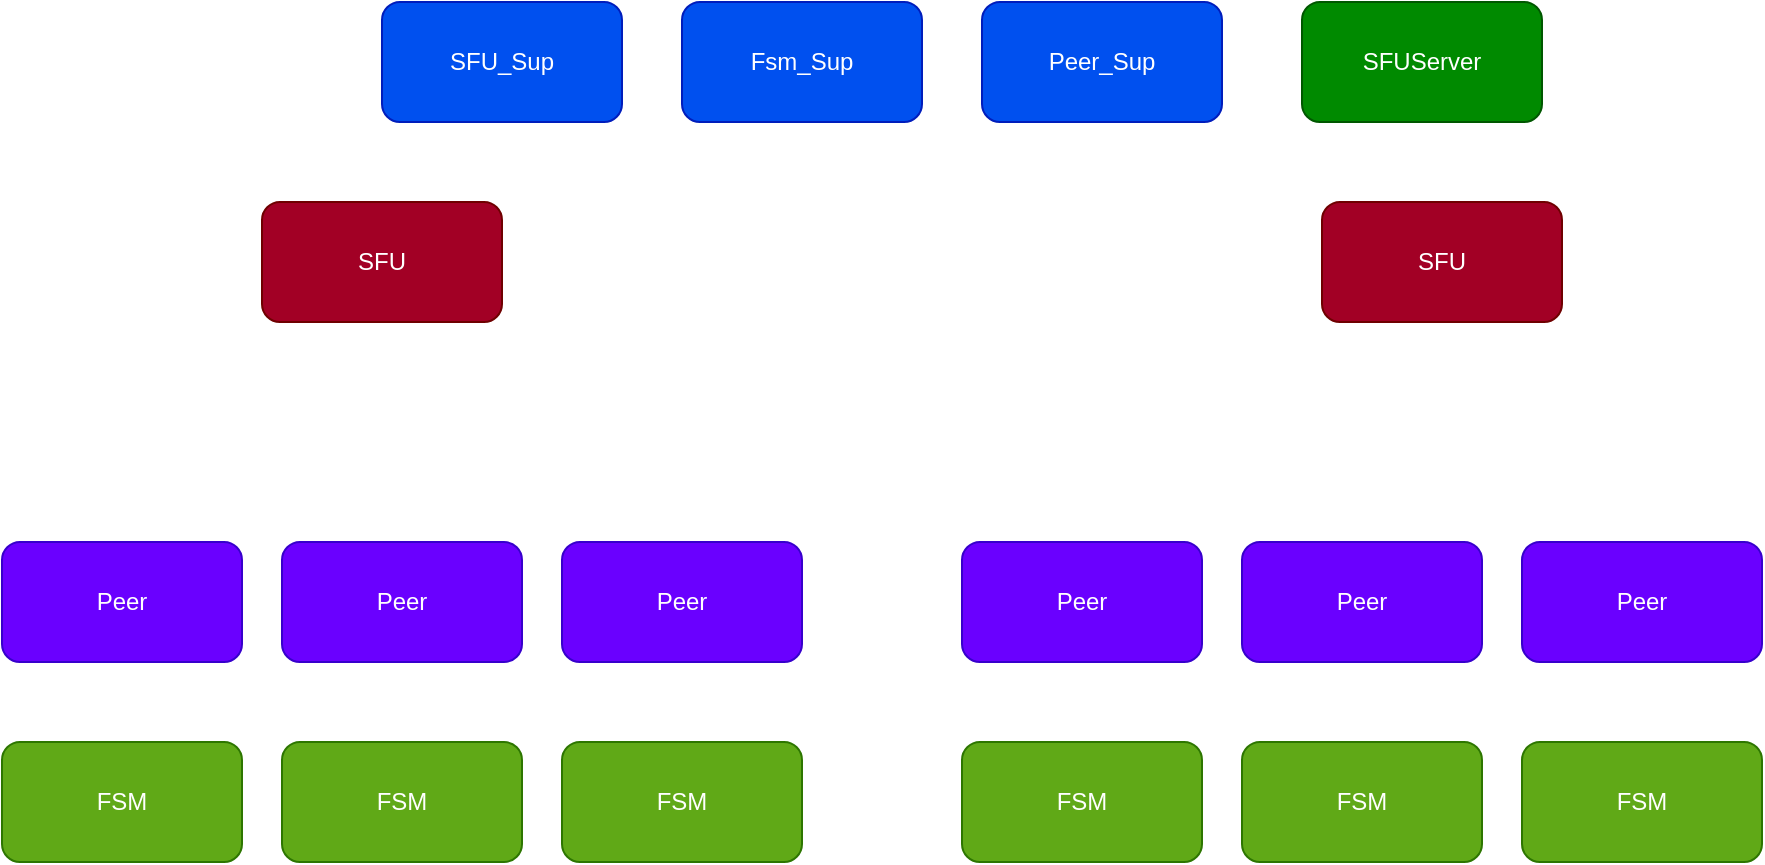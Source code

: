 <mxfile>
    <diagram id="bdQtkaOk1CpOSsuhfdta" name="Page-1">
        <mxGraphModel dx="1051" dy="540" grid="1" gridSize="10" guides="1" tooltips="1" connect="1" arrows="1" fold="1" page="1" pageScale="1" pageWidth="827" pageHeight="1169" math="0" shadow="0">
            <root>
                <mxCell id="0"/>
                <mxCell id="1" parent="0"/>
                <mxCell id="2" value="SFU" style="rounded=1;whiteSpace=wrap;html=1;fillColor=#a20025;fontColor=#ffffff;strokeColor=#6F0000;" vertex="1" parent="1">
                    <mxGeometry x="240" y="240" width="120" height="60" as="geometry"/>
                </mxCell>
                <mxCell id="3" value="Peer" style="rounded=1;whiteSpace=wrap;html=1;fillColor=#6a00ff;fontColor=#ffffff;strokeColor=#3700CC;" vertex="1" parent="1">
                    <mxGeometry x="110" y="410" width="120" height="60" as="geometry"/>
                </mxCell>
                <mxCell id="4" value="FSM" style="rounded=1;whiteSpace=wrap;html=1;fillColor=#60a917;fontColor=#ffffff;strokeColor=#2D7600;" vertex="1" parent="1">
                    <mxGeometry x="110" y="510" width="120" height="60" as="geometry"/>
                </mxCell>
                <mxCell id="5" value="Peer" style="rounded=1;whiteSpace=wrap;html=1;fillColor=#6a00ff;fontColor=#ffffff;strokeColor=#3700CC;" vertex="1" parent="1">
                    <mxGeometry x="250" y="410" width="120" height="60" as="geometry"/>
                </mxCell>
                <mxCell id="6" value="FSM" style="rounded=1;whiteSpace=wrap;html=1;fillColor=#60a917;fontColor=#ffffff;strokeColor=#2D7600;" vertex="1" parent="1">
                    <mxGeometry x="250" y="510" width="120" height="60" as="geometry"/>
                </mxCell>
                <mxCell id="7" value="Peer" style="rounded=1;whiteSpace=wrap;html=1;fillColor=#6a00ff;fontColor=#ffffff;strokeColor=#3700CC;" vertex="1" parent="1">
                    <mxGeometry x="390" y="410" width="120" height="60" as="geometry"/>
                </mxCell>
                <mxCell id="8" value="FSM" style="rounded=1;whiteSpace=wrap;html=1;fillColor=#60a917;fontColor=#ffffff;strokeColor=#2D7600;" vertex="1" parent="1">
                    <mxGeometry x="390" y="510" width="120" height="60" as="geometry"/>
                </mxCell>
                <mxCell id="9" value="SFU" style="rounded=1;whiteSpace=wrap;html=1;fillColor=#a20025;fontColor=#ffffff;strokeColor=#6F0000;" vertex="1" parent="1">
                    <mxGeometry x="770" y="240" width="120" height="60" as="geometry"/>
                </mxCell>
                <mxCell id="10" value="Peer" style="rounded=1;whiteSpace=wrap;html=1;fillColor=#6a00ff;fontColor=#ffffff;strokeColor=#3700CC;" vertex="1" parent="1">
                    <mxGeometry x="590" y="410" width="120" height="60" as="geometry"/>
                </mxCell>
                <mxCell id="11" value="FSM" style="rounded=1;whiteSpace=wrap;html=1;fillColor=#60a917;fontColor=#ffffff;strokeColor=#2D7600;" vertex="1" parent="1">
                    <mxGeometry x="590" y="510" width="120" height="60" as="geometry"/>
                </mxCell>
                <mxCell id="12" value="Peer" style="rounded=1;whiteSpace=wrap;html=1;fillColor=#6a00ff;fontColor=#ffffff;strokeColor=#3700CC;" vertex="1" parent="1">
                    <mxGeometry x="730" y="410" width="120" height="60" as="geometry"/>
                </mxCell>
                <mxCell id="13" value="FSM" style="rounded=1;whiteSpace=wrap;html=1;fillColor=#60a917;fontColor=#ffffff;strokeColor=#2D7600;" vertex="1" parent="1">
                    <mxGeometry x="730" y="510" width="120" height="60" as="geometry"/>
                </mxCell>
                <mxCell id="14" value="Peer" style="rounded=1;whiteSpace=wrap;html=1;fillColor=#6a00ff;fontColor=#ffffff;strokeColor=#3700CC;" vertex="1" parent="1">
                    <mxGeometry x="870" y="410" width="120" height="60" as="geometry"/>
                </mxCell>
                <mxCell id="15" value="FSM" style="rounded=1;whiteSpace=wrap;html=1;fillColor=#60a917;fontColor=#ffffff;strokeColor=#2D7600;" vertex="1" parent="1">
                    <mxGeometry x="870" y="510" width="120" height="60" as="geometry"/>
                </mxCell>
                <mxCell id="17" value="SFUServer" style="rounded=1;whiteSpace=wrap;html=1;fillColor=#008a00;fontColor=#ffffff;strokeColor=#005700;" vertex="1" parent="1">
                    <mxGeometry x="760" y="140" width="120" height="60" as="geometry"/>
                </mxCell>
                <mxCell id="21" value="SFU_Sup" style="rounded=1;whiteSpace=wrap;html=1;fillColor=#0050ef;fontColor=#ffffff;strokeColor=#001DBC;" vertex="1" parent="1">
                    <mxGeometry x="300" y="140" width="120" height="60" as="geometry"/>
                </mxCell>
                <mxCell id="22" value="Peer_Sup" style="rounded=1;whiteSpace=wrap;html=1;fillColor=#0050ef;fontColor=#ffffff;strokeColor=#001DBC;" vertex="1" parent="1">
                    <mxGeometry x="600" y="140" width="120" height="60" as="geometry"/>
                </mxCell>
                <mxCell id="23" value="Fsm_Sup" style="rounded=1;whiteSpace=wrap;html=1;fillColor=#0050ef;fontColor=#ffffff;strokeColor=#001DBC;" vertex="1" parent="1">
                    <mxGeometry x="450" y="140" width="120" height="60" as="geometry"/>
                </mxCell>
            </root>
        </mxGraphModel>
    </diagram>
</mxfile>